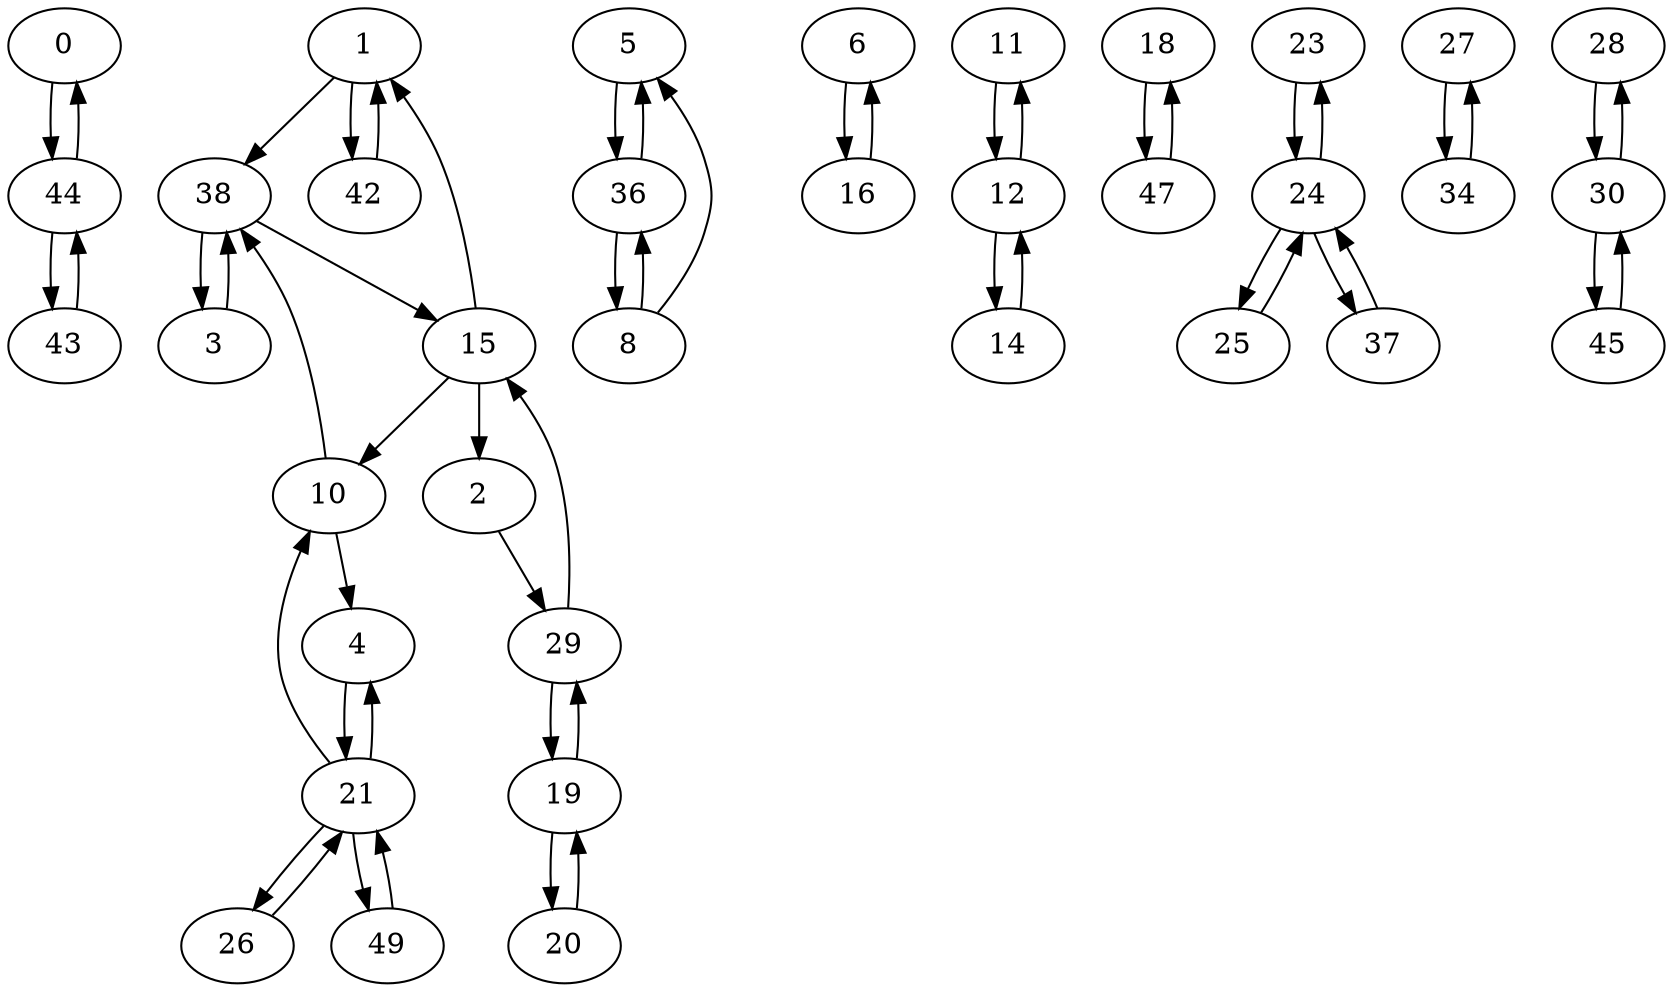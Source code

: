 digraph G {
  0 -> 44;
  1 -> 38;
  1 -> 42;
  2 -> 29;
  3 -> 38;
  4 -> 21;
  5 -> 36;
  6 -> 16;
  8 -> 5;
  8 -> 36;
  10 -> 4;
  10 -> 38;
  11 -> 12;
  12 -> 11;
  12 -> 14;
  14 -> 12;
  15 -> 1;
  15 -> 2;
  15 -> 10;
  16 -> 6;
  18 -> 47;
  19 -> 20;
  19 -> 29;
  20 -> 19;
  21 -> 4;
  21 -> 10;
  21 -> 26;
  21 -> 49;
  23 -> 24;
  24 -> 23;
  24 -> 25;
  24 -> 37;
  25 -> 24;
  26 -> 21;
  27 -> 34;
  28 -> 30;
  29 -> 15;
  29 -> 19;
  30 -> 28;
  30 -> 45;
  34 -> 27;
  36 -> 5;
  36 -> 8;
  37 -> 24;
  38 -> 3;
  38 -> 15;
  42 -> 1;
  43 -> 44;
  44 -> 0;
  44 -> 43;
  45 -> 30;
  47 -> 18;
  49 -> 21;
}